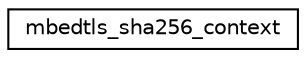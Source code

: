 digraph "Graphical Class Hierarchy"
{
 // LATEX_PDF_SIZE
  edge [fontname="Helvetica",fontsize="10",labelfontname="Helvetica",labelfontsize="10"];
  node [fontname="Helvetica",fontsize="10",shape=record];
  rankdir="LR";
  Node0 [label="mbedtls_sha256_context",height=0.2,width=0.4,color="black", fillcolor="white", style="filled",URL="$de/df3/structmbedtls__sha256__context.html",tooltip="The SHA-256 context structure."];
}
